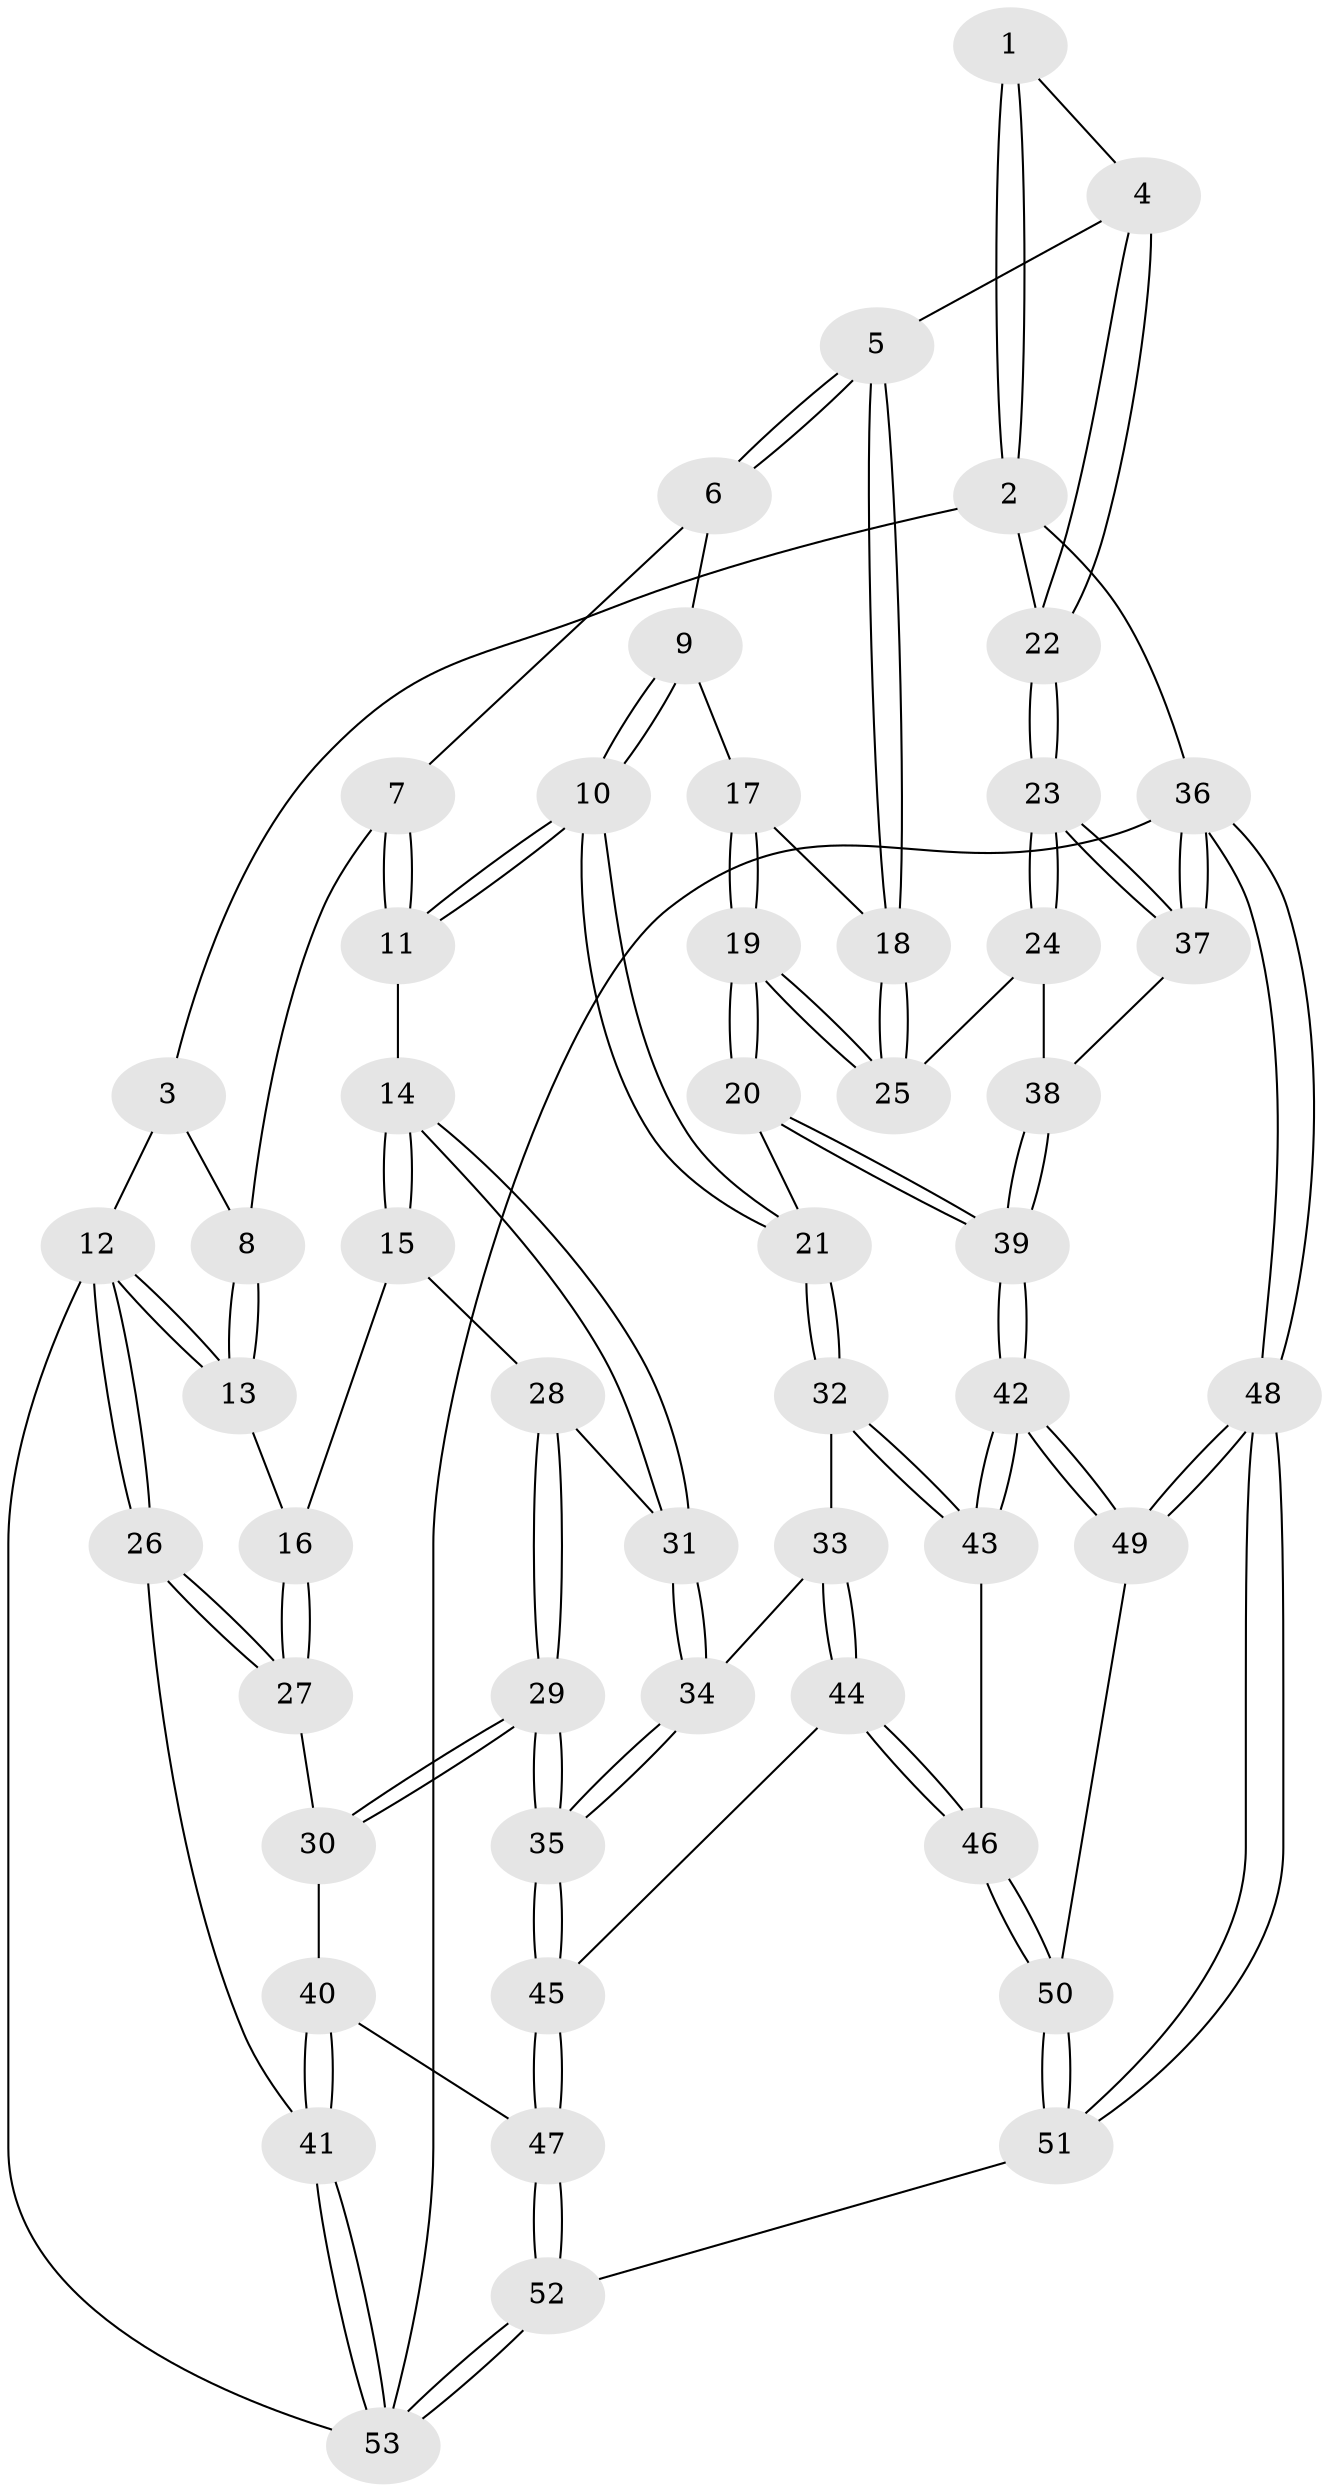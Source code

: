 // Generated by graph-tools (version 1.1) at 2025/51/03/09/25 03:51:05]
// undirected, 53 vertices, 129 edges
graph export_dot {
graph [start="1"]
  node [color=gray90,style=filled];
  1 [pos="+0.4820686136109413+0"];
  2 [pos="+1+0"];
  3 [pos="+0.45483396399240733+0"];
  4 [pos="+0.8769872152034004+0.29655226098581655"];
  5 [pos="+0.8570486365107775+0.3220494540858023"];
  6 [pos="+0.5444396423813768+0.30670436733506645"];
  7 [pos="+0.5110114811456383+0.28524686058354326"];
  8 [pos="+0.38376228068594503+0.121685520700449"];
  9 [pos="+0.6365343161446283+0.39815274637375536"];
  10 [pos="+0.6291082866043368+0.5345905159339436"];
  11 [pos="+0.5266763613219558+0.5006024529261334"];
  12 [pos="+0+0"];
  13 [pos="+0.30090462747832153+0.1961764731895995"];
  14 [pos="+0.4893560289624121+0.5292897204372154"];
  15 [pos="+0.3231157364666336+0.2892307322507548"];
  16 [pos="+0.29282768932974673+0.20424853455764289"];
  17 [pos="+0.6482162326279611+0.39928160895476916"];
  18 [pos="+0.8346715279345044+0.36622513385650973"];
  19 [pos="+0.7722498837167758+0.5256538823451384"];
  20 [pos="+0.742782059608141+0.5469920323482707"];
  21 [pos="+0.6590539687195366+0.570768185503394"];
  22 [pos="+1+0.2003015674486712"];
  23 [pos="+1+0.517342369138425"];
  24 [pos="+0.8204432528149115+0.5110789920504036"];
  25 [pos="+0.8131903395625529+0.5053784261092664"];
  26 [pos="+0+0.346821097344688"];
  27 [pos="+0.07845839105121363+0.33522302068419463"];
  28 [pos="+0.3782932838525086+0.4854770837208645"];
  29 [pos="+0.33666526646691386+0.6565806628880411"];
  30 [pos="+0.11434150237026736+0.40618554273094953"];
  31 [pos="+0.4846101166470095+0.5349297382737364"];
  32 [pos="+0.634977440837263+0.6274963532306389"];
  33 [pos="+0.563678522642689+0.6460444388636298"];
  34 [pos="+0.4742165711312677+0.5706730509718935"];
  35 [pos="+0.3400846551119114+0.6644409071986761"];
  36 [pos="+1+1"];
  37 [pos="+1+0.6031315520352148"];
  38 [pos="+0.8844845895284305+0.6193874042200098"];
  39 [pos="+0.821733624050884+0.8101018218792745"];
  40 [pos="+0.1395365421482124+0.687803823720632"];
  41 [pos="+0+0.7935250103007481"];
  42 [pos="+0.8171588685827524+0.8507441768010319"];
  43 [pos="+0.7162995143918538+0.8155523185942042"];
  44 [pos="+0.43764980138443965+0.8013194284339756"];
  45 [pos="+0.335230961665133+0.7771795471607535"];
  46 [pos="+0.5154182126448916+0.8555588204522716"];
  47 [pos="+0.3142792597570567+0.7905618408128045"];
  48 [pos="+1+1"];
  49 [pos="+0.9489791105047192+0.9963857054248833"];
  50 [pos="+0.5212391738833074+0.9632043320667798"];
  51 [pos="+0.49492559938838415+1"];
  52 [pos="+0+1"];
  53 [pos="+0+1"];
  1 -- 2;
  1 -- 2;
  1 -- 4;
  2 -- 3;
  2 -- 22;
  2 -- 36;
  3 -- 8;
  3 -- 12;
  4 -- 5;
  4 -- 22;
  4 -- 22;
  5 -- 6;
  5 -- 6;
  5 -- 18;
  5 -- 18;
  6 -- 7;
  6 -- 9;
  7 -- 8;
  7 -- 11;
  7 -- 11;
  8 -- 13;
  8 -- 13;
  9 -- 10;
  9 -- 10;
  9 -- 17;
  10 -- 11;
  10 -- 11;
  10 -- 21;
  10 -- 21;
  11 -- 14;
  12 -- 13;
  12 -- 13;
  12 -- 26;
  12 -- 26;
  12 -- 53;
  13 -- 16;
  14 -- 15;
  14 -- 15;
  14 -- 31;
  14 -- 31;
  15 -- 16;
  15 -- 28;
  16 -- 27;
  16 -- 27;
  17 -- 18;
  17 -- 19;
  17 -- 19;
  18 -- 25;
  18 -- 25;
  19 -- 20;
  19 -- 20;
  19 -- 25;
  19 -- 25;
  20 -- 21;
  20 -- 39;
  20 -- 39;
  21 -- 32;
  21 -- 32;
  22 -- 23;
  22 -- 23;
  23 -- 24;
  23 -- 24;
  23 -- 37;
  23 -- 37;
  24 -- 25;
  24 -- 38;
  26 -- 27;
  26 -- 27;
  26 -- 41;
  27 -- 30;
  28 -- 29;
  28 -- 29;
  28 -- 31;
  29 -- 30;
  29 -- 30;
  29 -- 35;
  29 -- 35;
  30 -- 40;
  31 -- 34;
  31 -- 34;
  32 -- 33;
  32 -- 43;
  32 -- 43;
  33 -- 34;
  33 -- 44;
  33 -- 44;
  34 -- 35;
  34 -- 35;
  35 -- 45;
  35 -- 45;
  36 -- 37;
  36 -- 37;
  36 -- 48;
  36 -- 48;
  36 -- 53;
  37 -- 38;
  38 -- 39;
  38 -- 39;
  39 -- 42;
  39 -- 42;
  40 -- 41;
  40 -- 41;
  40 -- 47;
  41 -- 53;
  41 -- 53;
  42 -- 43;
  42 -- 43;
  42 -- 49;
  42 -- 49;
  43 -- 46;
  44 -- 45;
  44 -- 46;
  44 -- 46;
  45 -- 47;
  45 -- 47;
  46 -- 50;
  46 -- 50;
  47 -- 52;
  47 -- 52;
  48 -- 49;
  48 -- 49;
  48 -- 51;
  48 -- 51;
  49 -- 50;
  50 -- 51;
  50 -- 51;
  51 -- 52;
  52 -- 53;
  52 -- 53;
}
